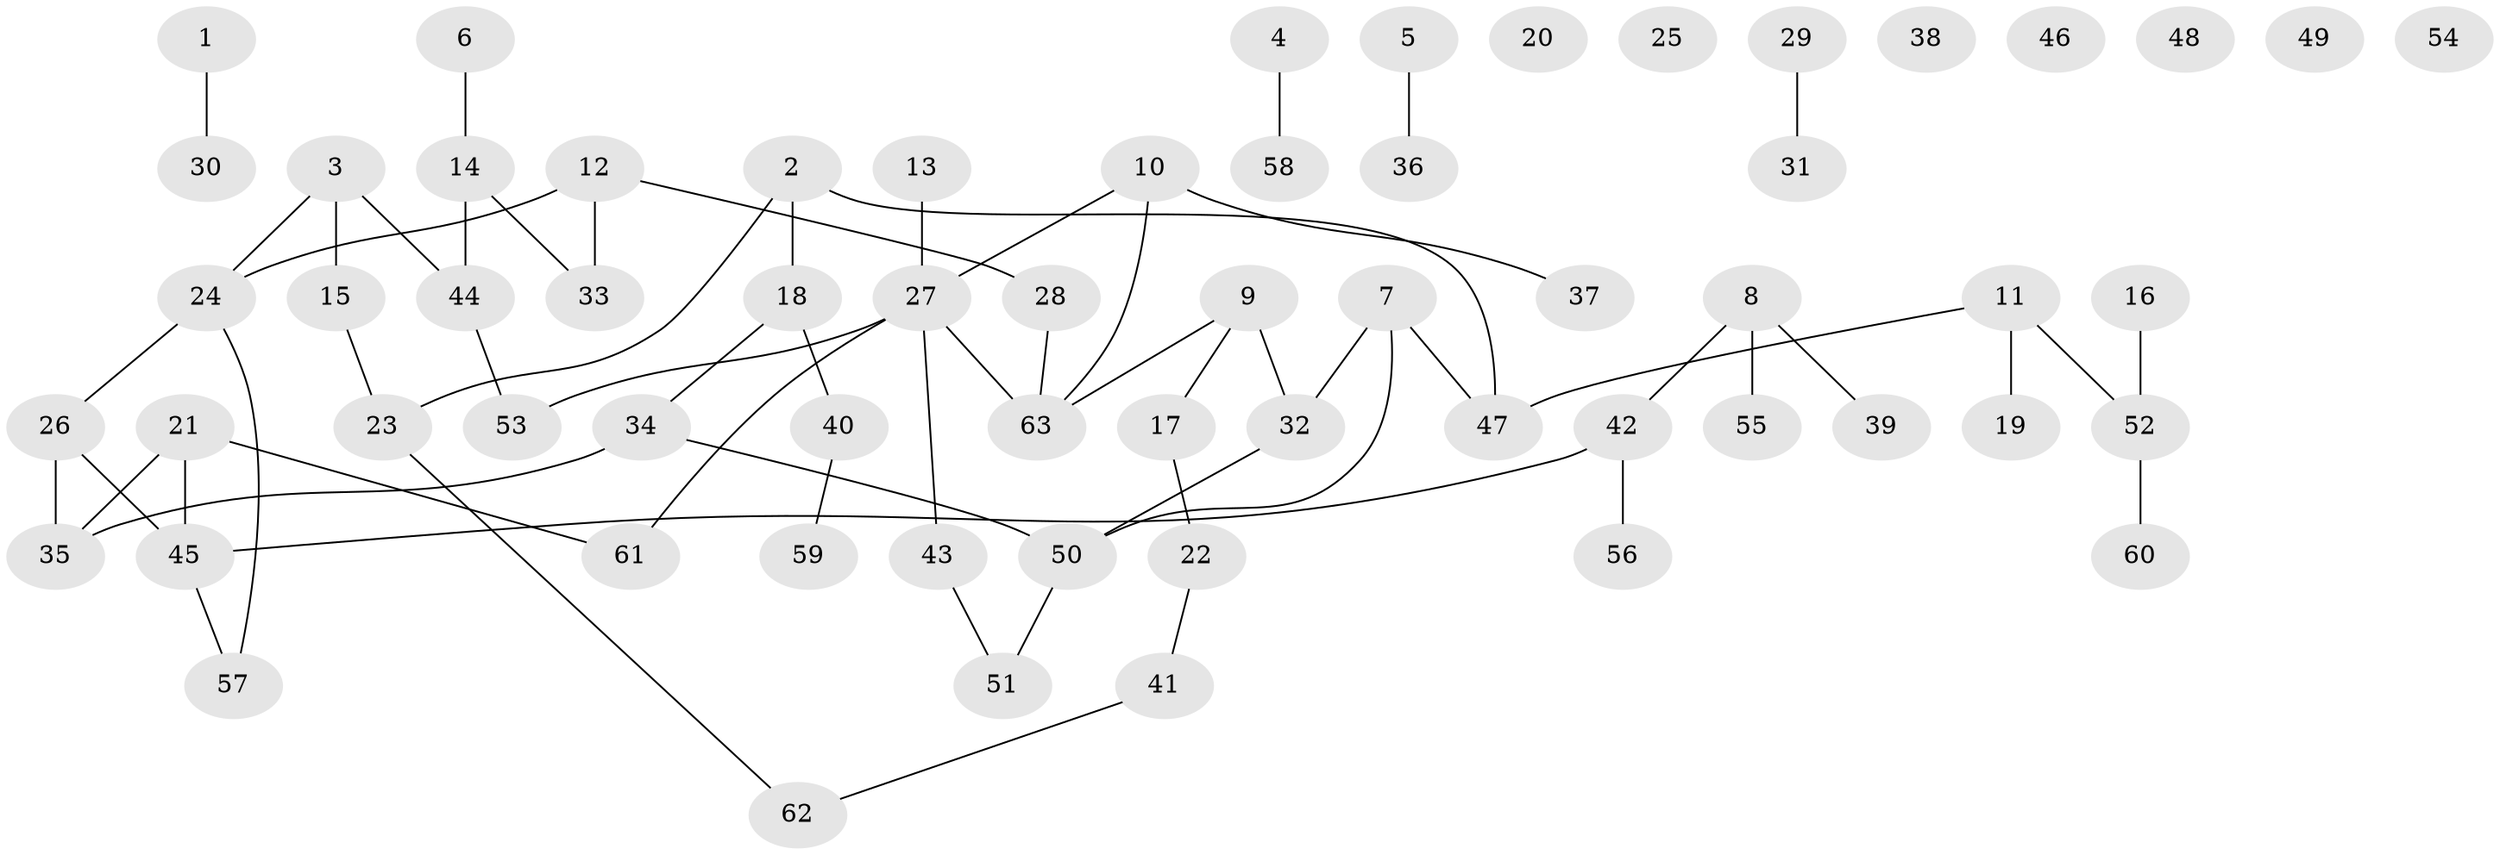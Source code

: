 // Generated by graph-tools (version 1.1) at 2025/33/03/09/25 02:33:26]
// undirected, 63 vertices, 63 edges
graph export_dot {
graph [start="1"]
  node [color=gray90,style=filled];
  1;
  2;
  3;
  4;
  5;
  6;
  7;
  8;
  9;
  10;
  11;
  12;
  13;
  14;
  15;
  16;
  17;
  18;
  19;
  20;
  21;
  22;
  23;
  24;
  25;
  26;
  27;
  28;
  29;
  30;
  31;
  32;
  33;
  34;
  35;
  36;
  37;
  38;
  39;
  40;
  41;
  42;
  43;
  44;
  45;
  46;
  47;
  48;
  49;
  50;
  51;
  52;
  53;
  54;
  55;
  56;
  57;
  58;
  59;
  60;
  61;
  62;
  63;
  1 -- 30;
  2 -- 18;
  2 -- 23;
  2 -- 47;
  3 -- 15;
  3 -- 24;
  3 -- 44;
  4 -- 58;
  5 -- 36;
  6 -- 14;
  7 -- 32;
  7 -- 47;
  7 -- 50;
  8 -- 39;
  8 -- 42;
  8 -- 55;
  9 -- 17;
  9 -- 32;
  9 -- 63;
  10 -- 27;
  10 -- 37;
  10 -- 63;
  11 -- 19;
  11 -- 47;
  11 -- 52;
  12 -- 24;
  12 -- 28;
  12 -- 33;
  13 -- 27;
  14 -- 33;
  14 -- 44;
  15 -- 23;
  16 -- 52;
  17 -- 22;
  18 -- 34;
  18 -- 40;
  21 -- 35;
  21 -- 45;
  21 -- 61;
  22 -- 41;
  23 -- 62;
  24 -- 26;
  24 -- 57;
  26 -- 35;
  26 -- 45;
  27 -- 43;
  27 -- 53;
  27 -- 61;
  27 -- 63;
  28 -- 63;
  29 -- 31;
  32 -- 50;
  34 -- 35;
  34 -- 50;
  40 -- 59;
  41 -- 62;
  42 -- 45;
  42 -- 56;
  43 -- 51;
  44 -- 53;
  45 -- 57;
  50 -- 51;
  52 -- 60;
}
